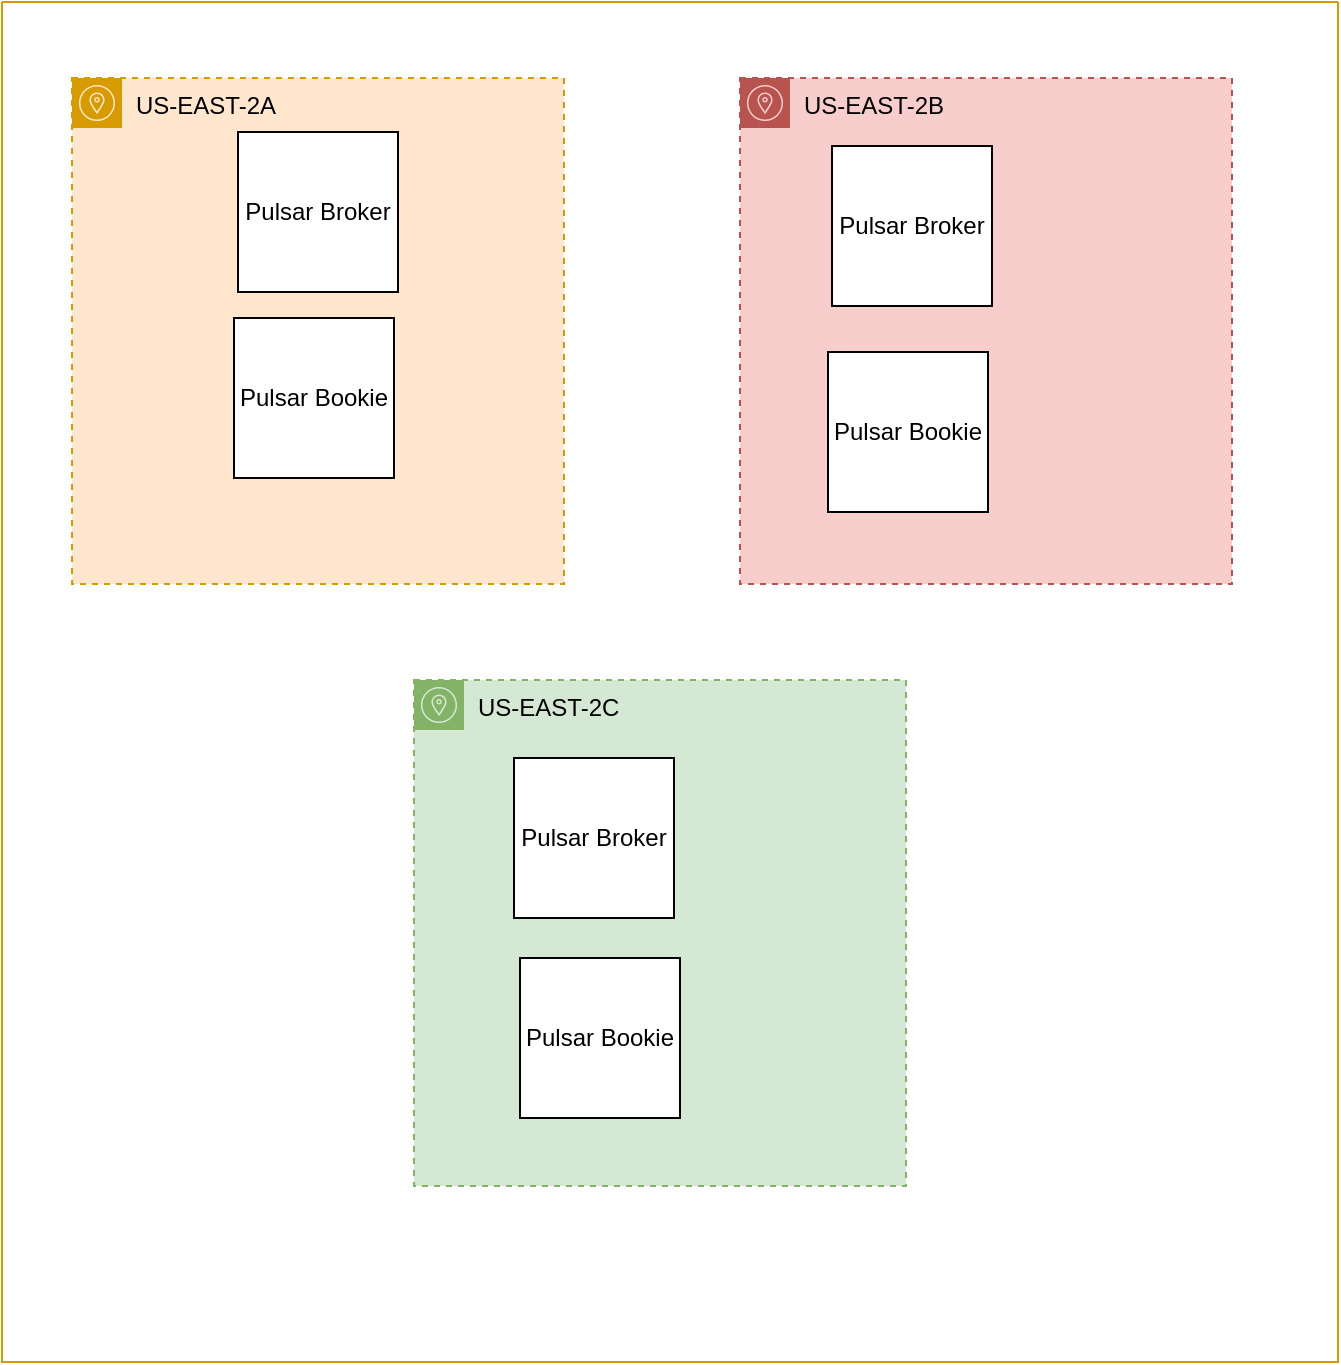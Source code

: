 <mxfile version="21.3.8" type="github">
  <diagram name="Page-1" id="4kl74Nqn-nroLzoIiII5">
    <mxGraphModel dx="826" dy="488" grid="0" gridSize="10" guides="1" tooltips="1" connect="1" arrows="1" fold="1" page="1" pageScale="1" pageWidth="827" pageHeight="1169" math="0" shadow="0">
      <root>
        <mxCell id="0" />
        <mxCell id="1" parent="0" />
        <mxCell id="FX1jVykedZcyPQlozCbJ-1" value="US-EAST-2A" style="sketch=0;outlineConnect=0;html=1;whiteSpace=wrap;fontSize=12;fontStyle=0;shape=mxgraph.aws4.group;grIcon=mxgraph.aws4.group_availability_zone;strokeColor=#d79b00;fillColor=#ffe6cc;verticalAlign=top;align=left;spacingLeft=30;dashed=1;" vertex="1" parent="1">
          <mxGeometry x="93" y="96" width="246" height="253" as="geometry" />
        </mxCell>
        <mxCell id="FX1jVykedZcyPQlozCbJ-2" value="Pulsar Broker" style="whiteSpace=wrap;html=1;aspect=fixed;" vertex="1" parent="1">
          <mxGeometry x="176" y="123" width="80" height="80" as="geometry" />
        </mxCell>
        <mxCell id="FX1jVykedZcyPQlozCbJ-3" value="Pulsar Bookie" style="whiteSpace=wrap;html=1;aspect=fixed;" vertex="1" parent="1">
          <mxGeometry x="174" y="216" width="80" height="80" as="geometry" />
        </mxCell>
        <mxCell id="FX1jVykedZcyPQlozCbJ-4" value="US-EAST-2B" style="sketch=0;outlineConnect=0;html=1;whiteSpace=wrap;fontSize=12;fontStyle=0;shape=mxgraph.aws4.group;grIcon=mxgraph.aws4.group_availability_zone;strokeColor=#b85450;fillColor=#f8cecc;verticalAlign=top;align=left;spacingLeft=30;dashed=1;" vertex="1" parent="1">
          <mxGeometry x="427" y="96" width="246" height="253" as="geometry" />
        </mxCell>
        <mxCell id="FX1jVykedZcyPQlozCbJ-5" value="US-EAST-2C" style="sketch=0;outlineConnect=0;html=1;whiteSpace=wrap;fontSize=12;fontStyle=0;shape=mxgraph.aws4.group;grIcon=mxgraph.aws4.group_availability_zone;strokeColor=#82b366;fillColor=#d5e8d4;verticalAlign=top;align=left;spacingLeft=30;dashed=1;" vertex="1" parent="1">
          <mxGeometry x="264" y="397" width="246" height="253" as="geometry" />
        </mxCell>
        <mxCell id="FX1jVykedZcyPQlozCbJ-6" value="Pulsar Broker" style="whiteSpace=wrap;html=1;aspect=fixed;" vertex="1" parent="1">
          <mxGeometry x="473" y="130" width="80" height="80" as="geometry" />
        </mxCell>
        <mxCell id="FX1jVykedZcyPQlozCbJ-7" value="Pulsar Bookie" style="whiteSpace=wrap;html=1;aspect=fixed;" vertex="1" parent="1">
          <mxGeometry x="471" y="233" width="80" height="80" as="geometry" />
        </mxCell>
        <mxCell id="FX1jVykedZcyPQlozCbJ-8" value="Pulsar Bookie" style="whiteSpace=wrap;html=1;aspect=fixed;" vertex="1" parent="1">
          <mxGeometry x="317" y="536" width="80" height="80" as="geometry" />
        </mxCell>
        <mxCell id="FX1jVykedZcyPQlozCbJ-9" value="Pulsar Broker" style="whiteSpace=wrap;html=1;aspect=fixed;" vertex="1" parent="1">
          <mxGeometry x="314" y="436" width="80" height="80" as="geometry" />
        </mxCell>
        <mxCell id="FX1jVykedZcyPQlozCbJ-10" value="" style="swimlane;startSize=0;fillColor=#ffe6cc;strokeColor=#d79b00;" vertex="1" parent="1">
          <mxGeometry x="58" y="58" width="668" height="680" as="geometry" />
        </mxCell>
      </root>
    </mxGraphModel>
  </diagram>
</mxfile>
